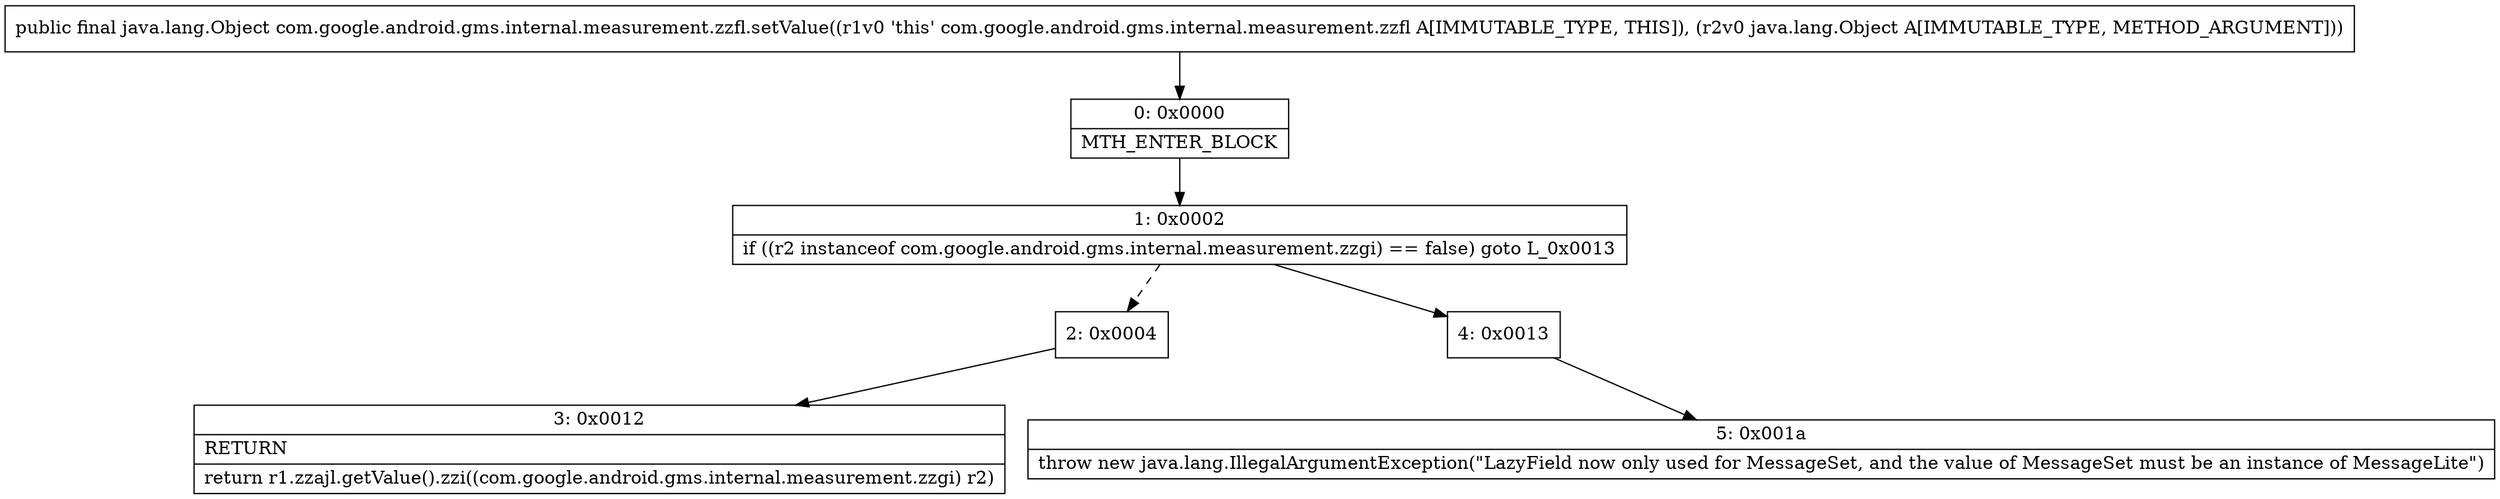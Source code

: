 digraph "CFG forcom.google.android.gms.internal.measurement.zzfl.setValue(Ljava\/lang\/Object;)Ljava\/lang\/Object;" {
Node_0 [shape=record,label="{0\:\ 0x0000|MTH_ENTER_BLOCK\l}"];
Node_1 [shape=record,label="{1\:\ 0x0002|if ((r2 instanceof com.google.android.gms.internal.measurement.zzgi) == false) goto L_0x0013\l}"];
Node_2 [shape=record,label="{2\:\ 0x0004}"];
Node_3 [shape=record,label="{3\:\ 0x0012|RETURN\l|return r1.zzajl.getValue().zzi((com.google.android.gms.internal.measurement.zzgi) r2)\l}"];
Node_4 [shape=record,label="{4\:\ 0x0013}"];
Node_5 [shape=record,label="{5\:\ 0x001a|throw new java.lang.IllegalArgumentException(\"LazyField now only used for MessageSet, and the value of MessageSet must be an instance of MessageLite\")\l}"];
MethodNode[shape=record,label="{public final java.lang.Object com.google.android.gms.internal.measurement.zzfl.setValue((r1v0 'this' com.google.android.gms.internal.measurement.zzfl A[IMMUTABLE_TYPE, THIS]), (r2v0 java.lang.Object A[IMMUTABLE_TYPE, METHOD_ARGUMENT])) }"];
MethodNode -> Node_0;
Node_0 -> Node_1;
Node_1 -> Node_2[style=dashed];
Node_1 -> Node_4;
Node_2 -> Node_3;
Node_4 -> Node_5;
}

